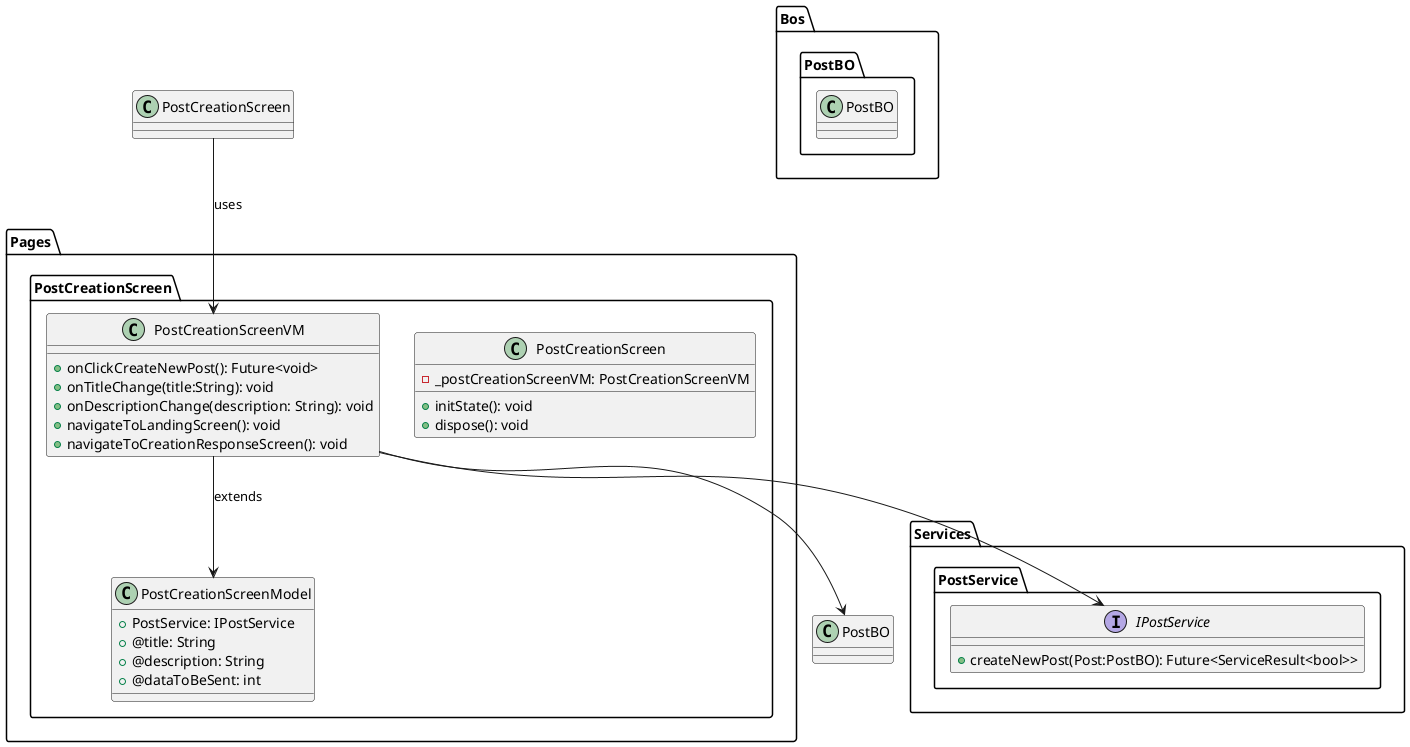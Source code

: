 @startuml PostCreationScreen Class Diagram 

package Pages{
    package PostCreationScreen{
        Class PostCreationScreen{
            - _postCreationScreenVM: PostCreationScreenVM
            + initState(): void 
            + dispose(): void
          
        }
        class PostCreationScreenVM{
            + onClickCreateNewPost(): Future<void>
            + onTitleChange(title:String): void 
            + onDescriptionChange(description: String): void 
            + navigateToLandingScreen(): void 
            + navigateToCreationResponseScreen(): void
        }

        class PostCreationScreenModel{
            + PostService: IPostService
            + @title: String
            + @description: String
            + @dataToBeSent: int
        }
    }
}

package Bos{
    package PostBO{
        Class PostBO{
        }
    }
}

package Services{
    package PostService{
        Interface IPostService{
            + createNewPost(Post:PostBO): Future<ServiceResult<bool>>
        }
    }
}

PostCreationScreen --> PostCreationScreenVM: uses
PostCreationScreenVM --> PostCreationScreenModel: extends
PostCreationScreenVM --> PostBO
PostCreationScreenVM --> IPostService

@enduml